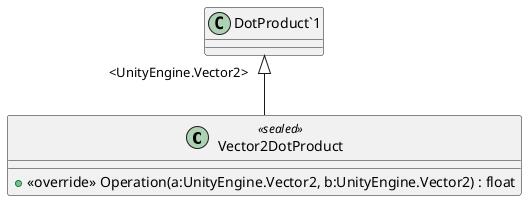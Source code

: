 @startuml
class Vector2DotProduct <<sealed>> {
    + <<override>> Operation(a:UnityEngine.Vector2, b:UnityEngine.Vector2) : float
}
"DotProduct`1" "<UnityEngine.Vector2>" <|-- Vector2DotProduct
@enduml
